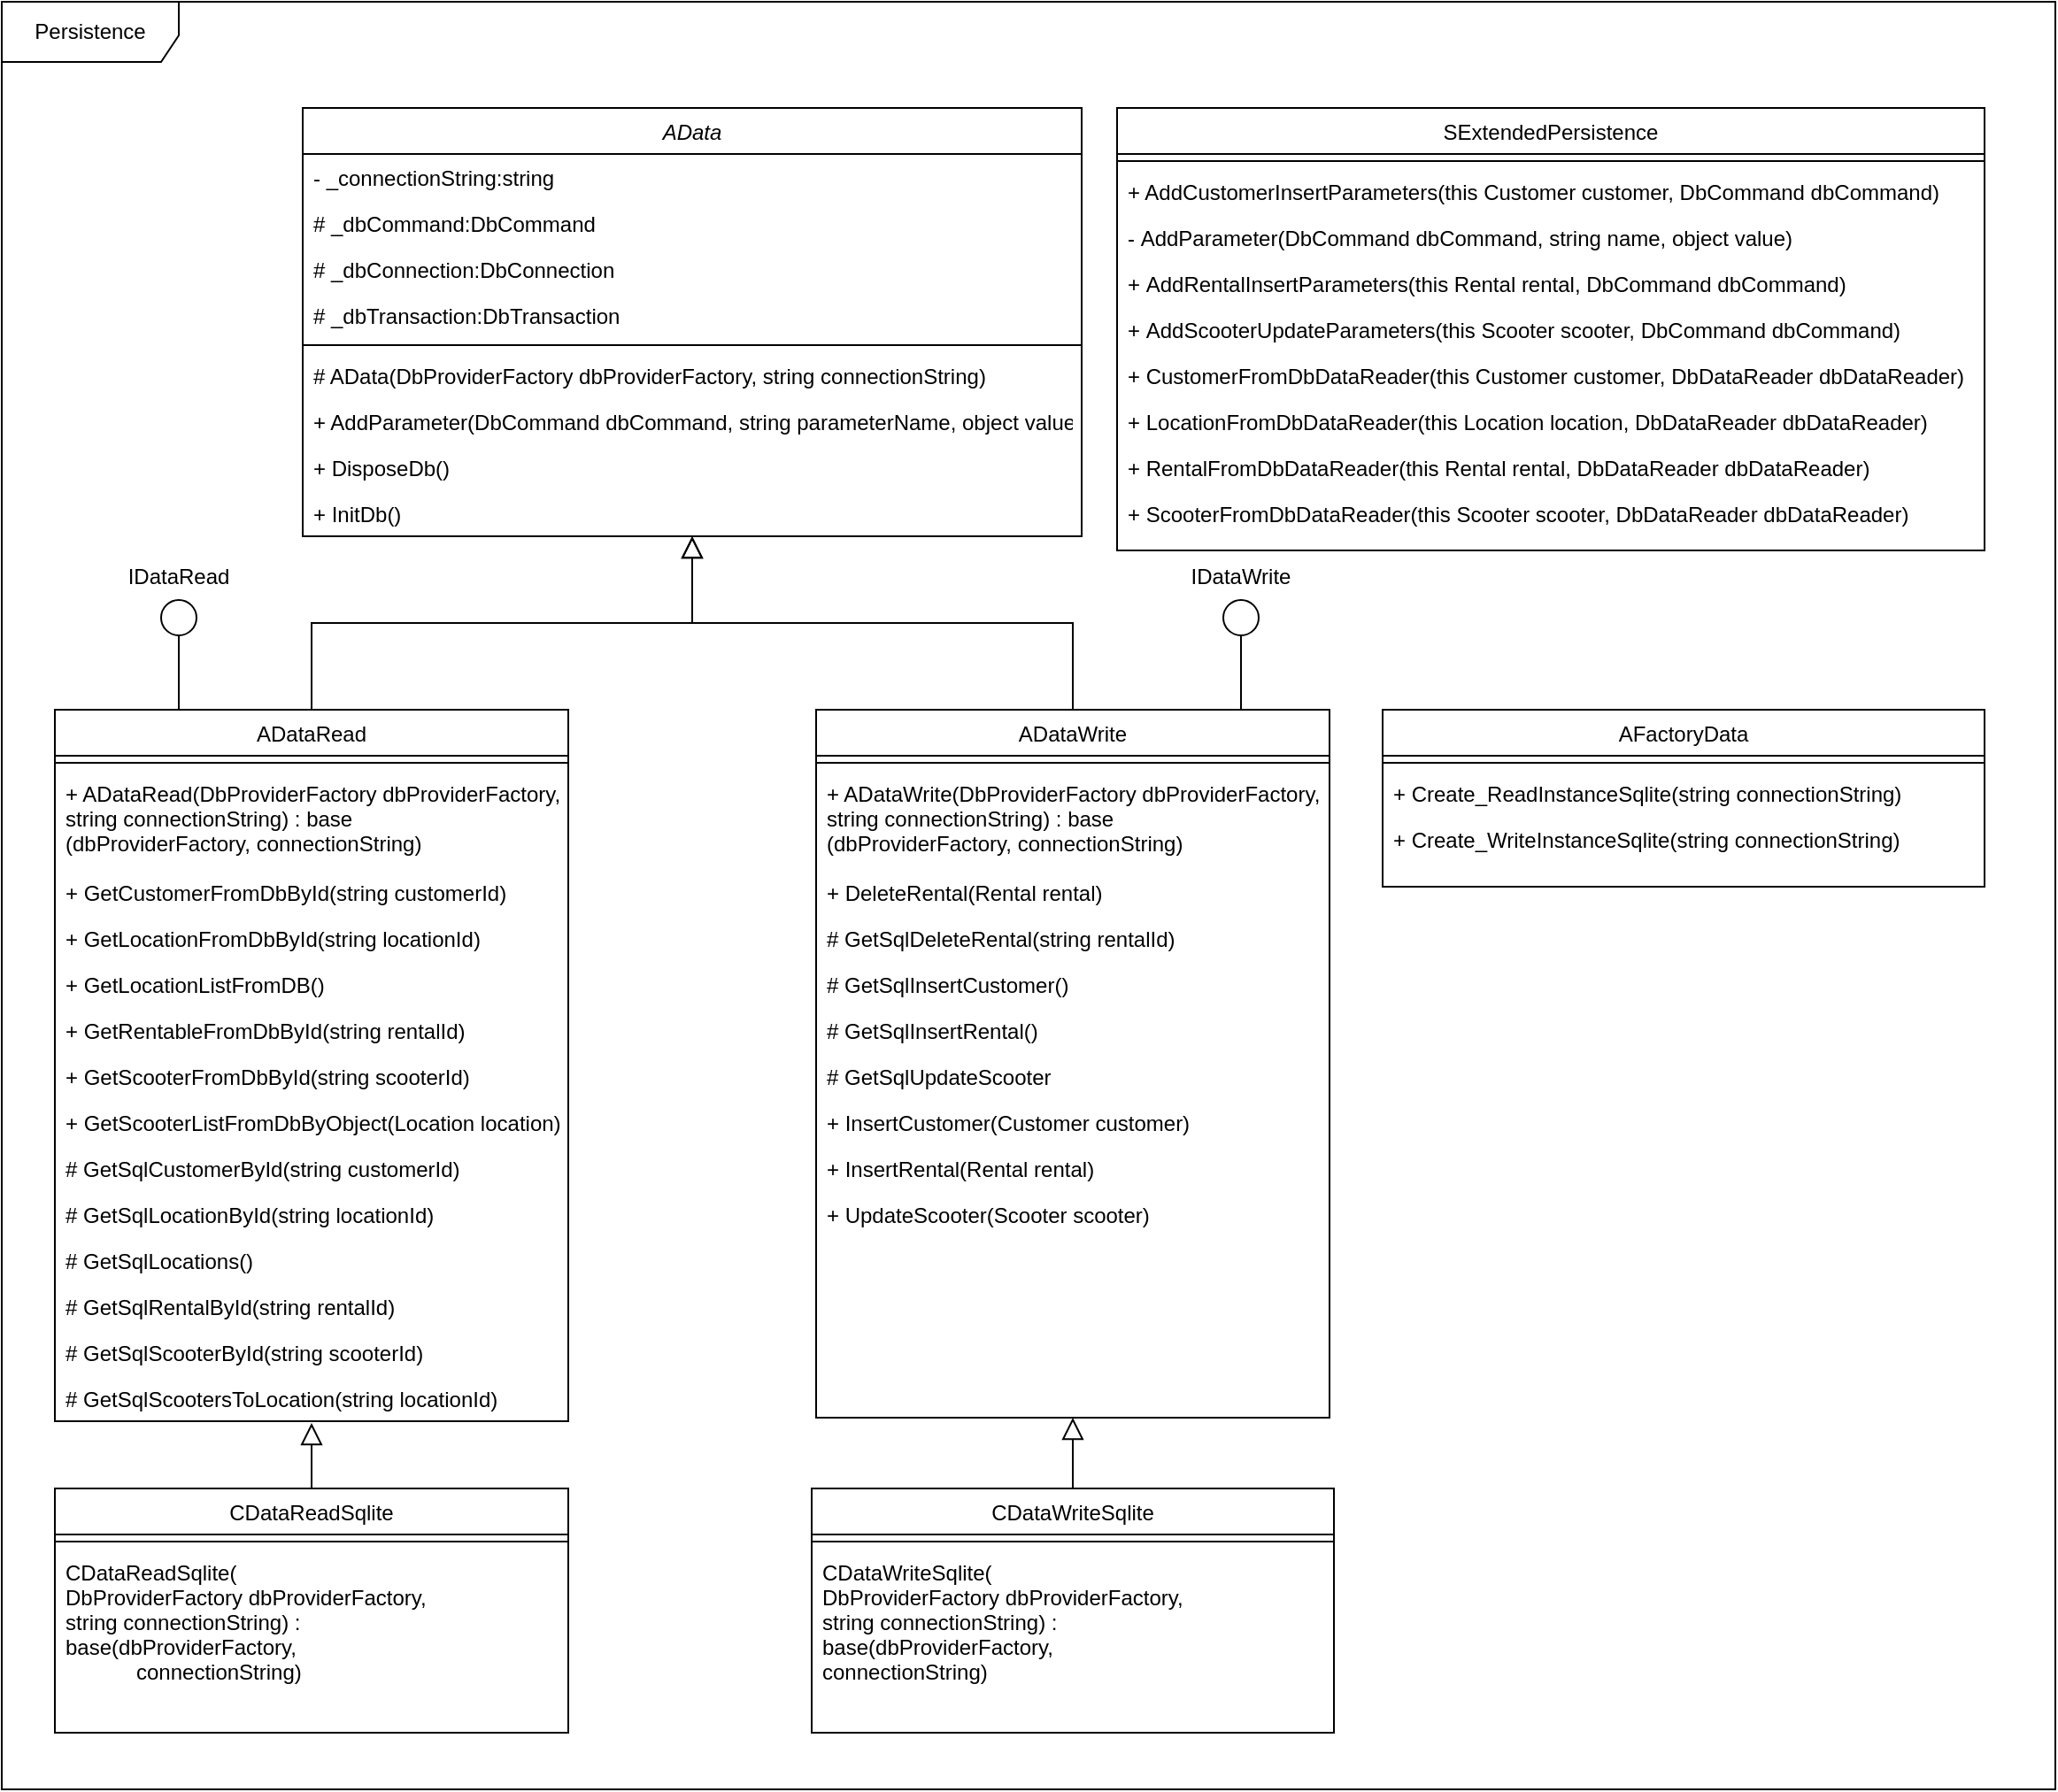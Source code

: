 <mxfile version="16.5.1" type="device"><diagram id="C5RBs43oDa-KdzZeNtuy" name="Page-1"><mxGraphModel dx="2377" dy="2117" grid="1" gridSize="10" guides="1" tooltips="1" connect="1" arrows="1" fold="1" page="1" pageScale="1" pageWidth="827" pageHeight="1169" math="0" shadow="0"><root><mxCell id="WIyWlLk6GJQsqaUBKTNV-0"/><mxCell id="WIyWlLk6GJQsqaUBKTNV-1" parent="WIyWlLk6GJQsqaUBKTNV-0"/><mxCell id="zkfFHV4jXpPFQw0GAbJ--0" value="AData" style="swimlane;fontStyle=2;align=center;verticalAlign=top;childLayout=stackLayout;horizontal=1;startSize=26;horizontalStack=0;resizeParent=1;resizeLast=0;collapsible=1;marginBottom=0;rounded=0;shadow=0;strokeWidth=1;" parent="WIyWlLk6GJQsqaUBKTNV-1" vertex="1"><mxGeometry x="70" y="20" width="440" height="242" as="geometry"><mxRectangle x="230" y="140" width="160" height="26" as="alternateBounds"/></mxGeometry></mxCell><mxCell id="zkfFHV4jXpPFQw0GAbJ--1" value="- _connectionString:string" style="text;align=left;verticalAlign=top;spacingLeft=4;spacingRight=4;overflow=hidden;rotatable=0;points=[[0,0.5],[1,0.5]];portConstraint=eastwest;" parent="zkfFHV4jXpPFQw0GAbJ--0" vertex="1"><mxGeometry y="26" width="440" height="26" as="geometry"/></mxCell><mxCell id="zkfFHV4jXpPFQw0GAbJ--2" value="# _dbCommand:DbCommand" style="text;align=left;verticalAlign=top;spacingLeft=4;spacingRight=4;overflow=hidden;rotatable=0;points=[[0,0.5],[1,0.5]];portConstraint=eastwest;rounded=0;shadow=0;html=0;" parent="zkfFHV4jXpPFQw0GAbJ--0" vertex="1"><mxGeometry y="52" width="440" height="26" as="geometry"/></mxCell><mxCell id="zkfFHV4jXpPFQw0GAbJ--3" value="# _dbConnection:DbConnection" style="text;align=left;verticalAlign=top;spacingLeft=4;spacingRight=4;overflow=hidden;rotatable=0;points=[[0,0.5],[1,0.5]];portConstraint=eastwest;rounded=0;shadow=0;html=0;" parent="zkfFHV4jXpPFQw0GAbJ--0" vertex="1"><mxGeometry y="78" width="440" height="26" as="geometry"/></mxCell><mxCell id="weh2Hued1wiUP1dbva_k-41" value="# _dbTransaction:DbTransaction" style="text;align=left;verticalAlign=top;spacingLeft=4;spacingRight=4;overflow=hidden;rotatable=0;points=[[0,0.5],[1,0.5]];portConstraint=eastwest;rounded=0;shadow=0;html=0;" parent="zkfFHV4jXpPFQw0GAbJ--0" vertex="1"><mxGeometry y="104" width="440" height="26" as="geometry"/></mxCell><mxCell id="zkfFHV4jXpPFQw0GAbJ--4" value="" style="line;html=1;strokeWidth=1;align=left;verticalAlign=middle;spacingTop=-1;spacingLeft=3;spacingRight=3;rotatable=0;labelPosition=right;points=[];portConstraint=eastwest;" parent="zkfFHV4jXpPFQw0GAbJ--0" vertex="1"><mxGeometry y="130" width="440" height="8" as="geometry"/></mxCell><mxCell id="zkfFHV4jXpPFQw0GAbJ--5" value="# AData(DbProviderFactory dbProviderFactory, string connectionString)" style="text;align=left;verticalAlign=top;spacingLeft=4;spacingRight=4;overflow=hidden;rotatable=0;points=[[0,0.5],[1,0.5]];portConstraint=eastwest;" parent="zkfFHV4jXpPFQw0GAbJ--0" vertex="1"><mxGeometry y="138" width="440" height="26" as="geometry"/></mxCell><mxCell id="weh2Hued1wiUP1dbva_k-42" value="+ AddParameter(DbCommand dbCommand, string parameterName, object value)" style="text;align=left;verticalAlign=top;spacingLeft=4;spacingRight=4;overflow=hidden;rotatable=0;points=[[0,0.5],[1,0.5]];portConstraint=eastwest;" parent="zkfFHV4jXpPFQw0GAbJ--0" vertex="1"><mxGeometry y="164" width="440" height="26" as="geometry"/></mxCell><mxCell id="weh2Hued1wiUP1dbva_k-43" value="+ DisposeDb()" style="text;align=left;verticalAlign=top;spacingLeft=4;spacingRight=4;overflow=hidden;rotatable=0;points=[[0,0.5],[1,0.5]];portConstraint=eastwest;" parent="zkfFHV4jXpPFQw0GAbJ--0" vertex="1"><mxGeometry y="190" width="440" height="26" as="geometry"/></mxCell><mxCell id="weh2Hued1wiUP1dbva_k-44" value="+ InitDb()" style="text;align=left;verticalAlign=top;spacingLeft=4;spacingRight=4;overflow=hidden;rotatable=0;points=[[0,0.5],[1,0.5]];portConstraint=eastwest;" parent="zkfFHV4jXpPFQw0GAbJ--0" vertex="1"><mxGeometry y="216" width="440" height="26" as="geometry"/></mxCell><mxCell id="zkfFHV4jXpPFQw0GAbJ--6" value="ADataRead" style="swimlane;fontStyle=0;align=center;verticalAlign=top;childLayout=stackLayout;horizontal=1;startSize=26;horizontalStack=0;resizeParent=1;resizeLast=0;collapsible=1;marginBottom=0;rounded=0;shadow=0;strokeWidth=1;" parent="WIyWlLk6GJQsqaUBKTNV-1" vertex="1"><mxGeometry x="-70" y="360" width="290" height="402" as="geometry"><mxRectangle x="130" y="380" width="160" height="26" as="alternateBounds"/></mxGeometry></mxCell><mxCell id="zkfFHV4jXpPFQw0GAbJ--9" value="" style="line;html=1;strokeWidth=1;align=left;verticalAlign=middle;spacingTop=-1;spacingLeft=3;spacingRight=3;rotatable=0;labelPosition=right;points=[];portConstraint=eastwest;" parent="zkfFHV4jXpPFQw0GAbJ--6" vertex="1"><mxGeometry y="26" width="290" height="8" as="geometry"/></mxCell><mxCell id="zkfFHV4jXpPFQw0GAbJ--11" value="+ ADataRead(DbProviderFactory dbProviderFactory, &#10;string connectionString) : base&#10;(dbProviderFactory, connectionString)" style="text;align=left;verticalAlign=top;spacingLeft=4;spacingRight=4;overflow=hidden;rotatable=0;points=[[0,0.5],[1,0.5]];portConstraint=eastwest;" parent="zkfFHV4jXpPFQw0GAbJ--6" vertex="1"><mxGeometry y="34" width="290" height="56" as="geometry"/></mxCell><mxCell id="weh2Hued1wiUP1dbva_k-21" value="+ GetCustomerFromDbById(string customerId)" style="text;align=left;verticalAlign=top;spacingLeft=4;spacingRight=4;overflow=hidden;rotatable=0;points=[[0,0.5],[1,0.5]];portConstraint=eastwest;" parent="zkfFHV4jXpPFQw0GAbJ--6" vertex="1"><mxGeometry y="90" width="290" height="26" as="geometry"/></mxCell><mxCell id="weh2Hued1wiUP1dbva_k-22" value="+ GetLocationFromDbById(string locationId)" style="text;align=left;verticalAlign=top;spacingLeft=4;spacingRight=4;overflow=hidden;rotatable=0;points=[[0,0.5],[1,0.5]];portConstraint=eastwest;" parent="zkfFHV4jXpPFQw0GAbJ--6" vertex="1"><mxGeometry y="116" width="290" height="26" as="geometry"/></mxCell><mxCell id="weh2Hued1wiUP1dbva_k-23" value="+ GetLocationListFromDB()" style="text;align=left;verticalAlign=top;spacingLeft=4;spacingRight=4;overflow=hidden;rotatable=0;points=[[0,0.5],[1,0.5]];portConstraint=eastwest;" parent="zkfFHV4jXpPFQw0GAbJ--6" vertex="1"><mxGeometry y="142" width="290" height="26" as="geometry"/></mxCell><mxCell id="weh2Hued1wiUP1dbva_k-24" value="+ GetRentableFromDbById(string rentalId)" style="text;align=left;verticalAlign=top;spacingLeft=4;spacingRight=4;overflow=hidden;rotatable=0;points=[[0,0.5],[1,0.5]];portConstraint=eastwest;" parent="zkfFHV4jXpPFQw0GAbJ--6" vertex="1"><mxGeometry y="168" width="290" height="26" as="geometry"/></mxCell><mxCell id="weh2Hued1wiUP1dbva_k-25" value="+ GetScooterFromDbById(string scooterId)" style="text;align=left;verticalAlign=top;spacingLeft=4;spacingRight=4;overflow=hidden;rotatable=0;points=[[0,0.5],[1,0.5]];portConstraint=eastwest;" parent="zkfFHV4jXpPFQw0GAbJ--6" vertex="1"><mxGeometry y="194" width="290" height="26" as="geometry"/></mxCell><mxCell id="weh2Hued1wiUP1dbva_k-26" value="+ GetScooterListFromDbByObject(Location location)" style="text;align=left;verticalAlign=top;spacingLeft=4;spacingRight=4;overflow=hidden;rotatable=0;points=[[0,0.5],[1,0.5]];portConstraint=eastwest;" parent="zkfFHV4jXpPFQw0GAbJ--6" vertex="1"><mxGeometry y="220" width="290" height="26" as="geometry"/></mxCell><mxCell id="weh2Hued1wiUP1dbva_k-27" value="# GetSqlCustomerById(string customerId)" style="text;align=left;verticalAlign=top;spacingLeft=4;spacingRight=4;overflow=hidden;rotatable=0;points=[[0,0.5],[1,0.5]];portConstraint=eastwest;" parent="zkfFHV4jXpPFQw0GAbJ--6" vertex="1"><mxGeometry y="246" width="290" height="26" as="geometry"/></mxCell><mxCell id="weh2Hued1wiUP1dbva_k-28" value="# GetSqlLocationById(string locationId)" style="text;align=left;verticalAlign=top;spacingLeft=4;spacingRight=4;overflow=hidden;rotatable=0;points=[[0,0.5],[1,0.5]];portConstraint=eastwest;" parent="zkfFHV4jXpPFQw0GAbJ--6" vertex="1"><mxGeometry y="272" width="290" height="26" as="geometry"/></mxCell><mxCell id="weh2Hued1wiUP1dbva_k-29" value="# GetSqlLocations()" style="text;align=left;verticalAlign=top;spacingLeft=4;spacingRight=4;overflow=hidden;rotatable=0;points=[[0,0.5],[1,0.5]];portConstraint=eastwest;" parent="zkfFHV4jXpPFQw0GAbJ--6" vertex="1"><mxGeometry y="298" width="290" height="26" as="geometry"/></mxCell><mxCell id="weh2Hued1wiUP1dbva_k-30" value="# GetSqlRentalById(string rentalId)" style="text;align=left;verticalAlign=top;spacingLeft=4;spacingRight=4;overflow=hidden;rotatable=0;points=[[0,0.5],[1,0.5]];portConstraint=eastwest;" parent="zkfFHV4jXpPFQw0GAbJ--6" vertex="1"><mxGeometry y="324" width="290" height="26" as="geometry"/></mxCell><mxCell id="weh2Hued1wiUP1dbva_k-31" value="# GetSqlScooterById(string scooterId)" style="text;align=left;verticalAlign=top;spacingLeft=4;spacingRight=4;overflow=hidden;rotatable=0;points=[[0,0.5],[1,0.5]];portConstraint=eastwest;" parent="zkfFHV4jXpPFQw0GAbJ--6" vertex="1"><mxGeometry y="350" width="290" height="26" as="geometry"/></mxCell><mxCell id="weh2Hued1wiUP1dbva_k-32" value="# GetSqlScootersToLocation(string locationId)" style="text;align=left;verticalAlign=top;spacingLeft=4;spacingRight=4;overflow=hidden;rotatable=0;points=[[0,0.5],[1,0.5]];portConstraint=eastwest;" parent="zkfFHV4jXpPFQw0GAbJ--6" vertex="1"><mxGeometry y="376" width="290" height="26" as="geometry"/></mxCell><mxCell id="zkfFHV4jXpPFQw0GAbJ--12" value="" style="endArrow=block;endSize=10;endFill=0;shadow=0;strokeWidth=1;rounded=0;edgeStyle=elbowEdgeStyle;elbow=vertical;" parent="WIyWlLk6GJQsqaUBKTNV-1" source="zkfFHV4jXpPFQw0GAbJ--6" target="zkfFHV4jXpPFQw0GAbJ--0" edge="1"><mxGeometry width="160" relative="1" as="geometry"><mxPoint x="200" y="203" as="sourcePoint"/><mxPoint x="200" y="203" as="targetPoint"/></mxGeometry></mxCell><mxCell id="zkfFHV4jXpPFQw0GAbJ--16" value="" style="endArrow=block;endSize=10;endFill=0;shadow=0;strokeWidth=1;rounded=0;edgeStyle=elbowEdgeStyle;elbow=vertical;exitX=0.5;exitY=0;exitDx=0;exitDy=0;" parent="WIyWlLk6GJQsqaUBKTNV-1" source="weh2Hued1wiUP1dbva_k-6" target="zkfFHV4jXpPFQw0GAbJ--0" edge="1"><mxGeometry width="160" relative="1" as="geometry"><mxPoint x="410" y="360" as="sourcePoint"/><mxPoint x="310" y="271" as="targetPoint"/></mxGeometry></mxCell><mxCell id="weh2Hued1wiUP1dbva_k-0" value="CDataReadSqlite" style="swimlane;fontStyle=0;align=center;verticalAlign=top;childLayout=stackLayout;horizontal=1;startSize=26;horizontalStack=0;resizeParent=1;resizeLast=0;collapsible=1;marginBottom=0;rounded=0;shadow=0;strokeWidth=1;" parent="WIyWlLk6GJQsqaUBKTNV-1" vertex="1"><mxGeometry x="-70" y="800" width="290" height="138" as="geometry"><mxRectangle x="130" y="380" width="160" height="26" as="alternateBounds"/></mxGeometry></mxCell><mxCell id="weh2Hued1wiUP1dbva_k-3" value="" style="line;html=1;strokeWidth=1;align=left;verticalAlign=middle;spacingTop=-1;spacingLeft=3;spacingRight=3;rotatable=0;labelPosition=right;points=[];portConstraint=eastwest;" parent="weh2Hued1wiUP1dbva_k-0" vertex="1"><mxGeometry y="26" width="290" height="8" as="geometry"/></mxCell><mxCell id="weh2Hued1wiUP1dbva_k-5" value="CDataReadSqlite(&#10;DbProviderFactory dbProviderFactory, &#10;string connectionString) : &#10;base(dbProviderFactory,&#10;            connectionString)" style="text;align=left;verticalAlign=top;spacingLeft=4;spacingRight=4;overflow=hidden;rotatable=0;points=[[0,0.5],[1,0.5]];portConstraint=eastwest;" parent="weh2Hued1wiUP1dbva_k-0" vertex="1"><mxGeometry y="34" width="290" height="86" as="geometry"/></mxCell><mxCell id="weh2Hued1wiUP1dbva_k-6" value="ADataWrite" style="swimlane;fontStyle=0;align=center;verticalAlign=top;childLayout=stackLayout;horizontal=1;startSize=26;horizontalStack=0;resizeParent=1;resizeLast=0;collapsible=1;marginBottom=0;rounded=0;shadow=0;strokeWidth=1;" parent="WIyWlLk6GJQsqaUBKTNV-1" vertex="1"><mxGeometry x="360" y="360" width="290" height="400" as="geometry"><mxRectangle x="130" y="380" width="160" height="26" as="alternateBounds"/></mxGeometry></mxCell><mxCell id="weh2Hued1wiUP1dbva_k-9" value="" style="line;html=1;strokeWidth=1;align=left;verticalAlign=middle;spacingTop=-1;spacingLeft=3;spacingRight=3;rotatable=0;labelPosition=right;points=[];portConstraint=eastwest;" parent="weh2Hued1wiUP1dbva_k-6" vertex="1"><mxGeometry y="26" width="290" height="8" as="geometry"/></mxCell><mxCell id="weh2Hued1wiUP1dbva_k-11" value="+ ADataWrite(DbProviderFactory dbProviderFactory, &#10;string connectionString) : base&#10;(dbProviderFactory, connectionString)" style="text;align=left;verticalAlign=top;spacingLeft=4;spacingRight=4;overflow=hidden;rotatable=0;points=[[0,0.5],[1,0.5]];portConstraint=eastwest;" parent="weh2Hued1wiUP1dbva_k-6" vertex="1"><mxGeometry y="34" width="290" height="56" as="geometry"/></mxCell><mxCell id="weh2Hued1wiUP1dbva_k-33" value="+ DeleteRental(Rental rental)" style="text;align=left;verticalAlign=top;spacingLeft=4;spacingRight=4;overflow=hidden;rotatable=0;points=[[0,0.5],[1,0.5]];portConstraint=eastwest;" parent="weh2Hued1wiUP1dbva_k-6" vertex="1"><mxGeometry y="90" width="290" height="26" as="geometry"/></mxCell><mxCell id="weh2Hued1wiUP1dbva_k-34" value="# GetSqlDeleteRental(string rentalId)" style="text;align=left;verticalAlign=top;spacingLeft=4;spacingRight=4;overflow=hidden;rotatable=0;points=[[0,0.5],[1,0.5]];portConstraint=eastwest;" parent="weh2Hued1wiUP1dbva_k-6" vertex="1"><mxGeometry y="116" width="290" height="26" as="geometry"/></mxCell><mxCell id="weh2Hued1wiUP1dbva_k-35" value="# GetSqlInsertCustomer()" style="text;align=left;verticalAlign=top;spacingLeft=4;spacingRight=4;overflow=hidden;rotatable=0;points=[[0,0.5],[1,0.5]];portConstraint=eastwest;" parent="weh2Hued1wiUP1dbva_k-6" vertex="1"><mxGeometry y="142" width="290" height="26" as="geometry"/></mxCell><mxCell id="weh2Hued1wiUP1dbva_k-36" value="# GetSqlInsertRental()" style="text;align=left;verticalAlign=top;spacingLeft=4;spacingRight=4;overflow=hidden;rotatable=0;points=[[0,0.5],[1,0.5]];portConstraint=eastwest;" parent="weh2Hued1wiUP1dbva_k-6" vertex="1"><mxGeometry y="168" width="290" height="26" as="geometry"/></mxCell><mxCell id="weh2Hued1wiUP1dbva_k-37" value="# GetSqlUpdateScooter" style="text;align=left;verticalAlign=top;spacingLeft=4;spacingRight=4;overflow=hidden;rotatable=0;points=[[0,0.5],[1,0.5]];portConstraint=eastwest;" parent="weh2Hued1wiUP1dbva_k-6" vertex="1"><mxGeometry y="194" width="290" height="26" as="geometry"/></mxCell><mxCell id="weh2Hued1wiUP1dbva_k-38" value="+ InsertCustomer(Customer customer)" style="text;align=left;verticalAlign=top;spacingLeft=4;spacingRight=4;overflow=hidden;rotatable=0;points=[[0,0.5],[1,0.5]];portConstraint=eastwest;" parent="weh2Hued1wiUP1dbva_k-6" vertex="1"><mxGeometry y="220" width="290" height="26" as="geometry"/></mxCell><mxCell id="weh2Hued1wiUP1dbva_k-39" value="+ InsertRental(Rental rental)" style="text;align=left;verticalAlign=top;spacingLeft=4;spacingRight=4;overflow=hidden;rotatable=0;points=[[0,0.5],[1,0.5]];portConstraint=eastwest;" parent="weh2Hued1wiUP1dbva_k-6" vertex="1"><mxGeometry y="246" width="290" height="26" as="geometry"/></mxCell><mxCell id="weh2Hued1wiUP1dbva_k-40" value="+ UpdateScooter(Scooter scooter)" style="text;align=left;verticalAlign=top;spacingLeft=4;spacingRight=4;overflow=hidden;rotatable=0;points=[[0,0.5],[1,0.5]];portConstraint=eastwest;" parent="weh2Hued1wiUP1dbva_k-6" vertex="1"><mxGeometry y="272" width="290" height="26" as="geometry"/></mxCell><mxCell id="weh2Hued1wiUP1dbva_k-12" value="CDataWriteSqlite" style="swimlane;fontStyle=0;align=center;verticalAlign=top;childLayout=stackLayout;horizontal=1;startSize=26;horizontalStack=0;resizeParent=1;resizeLast=0;collapsible=1;marginBottom=0;rounded=0;shadow=0;strokeWidth=1;" parent="WIyWlLk6GJQsqaUBKTNV-1" vertex="1"><mxGeometry x="357.5" y="800" width="295" height="138" as="geometry"><mxRectangle x="130" y="380" width="160" height="26" as="alternateBounds"/></mxGeometry></mxCell><mxCell id="weh2Hued1wiUP1dbva_k-15" value="" style="line;html=1;strokeWidth=1;align=left;verticalAlign=middle;spacingTop=-1;spacingLeft=3;spacingRight=3;rotatable=0;labelPosition=right;points=[];portConstraint=eastwest;" parent="weh2Hued1wiUP1dbva_k-12" vertex="1"><mxGeometry y="26" width="295" height="8" as="geometry"/></mxCell><mxCell id="weh2Hued1wiUP1dbva_k-17" value="CDataWriteSqlite(&#10;DbProviderFactory dbProviderFactory, &#10;string connectionString) : &#10;base(dbProviderFactory, &#10;connectionString)" style="text;align=left;verticalAlign=top;spacingLeft=4;spacingRight=4;overflow=hidden;rotatable=0;points=[[0,0.5],[1,0.5]];portConstraint=eastwest;" parent="weh2Hued1wiUP1dbva_k-12" vertex="1"><mxGeometry y="34" width="295" height="86" as="geometry"/></mxCell><mxCell id="weh2Hued1wiUP1dbva_k-18" value="" style="endArrow=block;endSize=10;endFill=0;shadow=0;strokeWidth=1;rounded=0;edgeStyle=elbowEdgeStyle;elbow=vertical;exitX=0.5;exitY=0;exitDx=0;exitDy=0;" parent="WIyWlLk6GJQsqaUBKTNV-1" source="weh2Hued1wiUP1dbva_k-12" edge="1"><mxGeometry width="160" relative="1" as="geometry"><mxPoint x="400" y="370" as="sourcePoint"/><mxPoint x="505" y="760" as="targetPoint"/></mxGeometry></mxCell><mxCell id="weh2Hued1wiUP1dbva_k-19" value="" style="endArrow=block;endSize=10;endFill=0;shadow=0;strokeWidth=1;rounded=0;edgeStyle=elbowEdgeStyle;elbow=vertical;exitX=0.5;exitY=0;exitDx=0;exitDy=0;entryX=0.5;entryY=1.038;entryDx=0;entryDy=0;entryPerimeter=0;" parent="WIyWlLk6GJQsqaUBKTNV-1" source="weh2Hued1wiUP1dbva_k-0" target="weh2Hued1wiUP1dbva_k-32" edge="1"><mxGeometry width="160" relative="1" as="geometry"><mxPoint x="400" y="570" as="sourcePoint"/><mxPoint x="200" y="790" as="targetPoint"/></mxGeometry></mxCell><mxCell id="weh2Hued1wiUP1dbva_k-45" value="" style="ellipse;whiteSpace=wrap;html=1;" parent="WIyWlLk6GJQsqaUBKTNV-1" vertex="1"><mxGeometry x="590" y="298" width="20" height="20" as="geometry"/></mxCell><mxCell id="weh2Hued1wiUP1dbva_k-46" value="" style="ellipse;whiteSpace=wrap;html=1;" parent="WIyWlLk6GJQsqaUBKTNV-1" vertex="1"><mxGeometry x="-10" y="298" width="20" height="20" as="geometry"/></mxCell><mxCell id="weh2Hued1wiUP1dbva_k-47" value="" style="endArrow=none;html=1;rounded=0;entryX=0.5;entryY=1;entryDx=0;entryDy=0;" parent="WIyWlLk6GJQsqaUBKTNV-1" target="weh2Hued1wiUP1dbva_k-45" edge="1"><mxGeometry width="50" height="50" relative="1" as="geometry"><mxPoint x="600" y="360" as="sourcePoint"/><mxPoint x="560" y="290" as="targetPoint"/></mxGeometry></mxCell><mxCell id="weh2Hued1wiUP1dbva_k-48" value="" style="endArrow=none;html=1;rounded=0;entryX=0.5;entryY=1;entryDx=0;entryDy=0;" parent="WIyWlLk6GJQsqaUBKTNV-1" target="weh2Hued1wiUP1dbva_k-46" edge="1"><mxGeometry width="50" height="50" relative="1" as="geometry"><mxPoint y="360" as="sourcePoint"/><mxPoint x="450" y="340" as="targetPoint"/></mxGeometry></mxCell><mxCell id="weh2Hued1wiUP1dbva_k-50" value="IDataWrite" style="text;html=1;strokeColor=none;fillColor=none;align=center;verticalAlign=middle;whiteSpace=wrap;rounded=0;" parent="WIyWlLk6GJQsqaUBKTNV-1" vertex="1"><mxGeometry x="570" y="270" width="60" height="30" as="geometry"/></mxCell><mxCell id="weh2Hued1wiUP1dbva_k-51" value="IDataRead" style="text;html=1;strokeColor=none;fillColor=none;align=center;verticalAlign=middle;whiteSpace=wrap;rounded=0;" parent="WIyWlLk6GJQsqaUBKTNV-1" vertex="1"><mxGeometry x="-30" y="270" width="60" height="30" as="geometry"/></mxCell><mxCell id="weh2Hued1wiUP1dbva_k-52" value="AFactoryData" style="swimlane;fontStyle=0;align=center;verticalAlign=top;childLayout=stackLayout;horizontal=1;startSize=26;horizontalStack=0;resizeParent=1;resizeLast=0;collapsible=1;marginBottom=0;rounded=0;shadow=0;strokeWidth=1;" parent="WIyWlLk6GJQsqaUBKTNV-1" vertex="1"><mxGeometry x="680" y="360" width="340" height="100" as="geometry"><mxRectangle x="130" y="380" width="160" height="26" as="alternateBounds"/></mxGeometry></mxCell><mxCell id="weh2Hued1wiUP1dbva_k-53" value="" style="line;html=1;strokeWidth=1;align=left;verticalAlign=middle;spacingTop=-1;spacingLeft=3;spacingRight=3;rotatable=0;labelPosition=right;points=[];portConstraint=eastwest;" parent="weh2Hued1wiUP1dbva_k-52" vertex="1"><mxGeometry y="26" width="340" height="8" as="geometry"/></mxCell><mxCell id="weh2Hued1wiUP1dbva_k-54" value="+ Create_ReadInstanceSqlite(string connectionString)" style="text;align=left;verticalAlign=top;spacingLeft=4;spacingRight=4;overflow=hidden;rotatable=0;points=[[0,0.5],[1,0.5]];portConstraint=eastwest;" parent="weh2Hued1wiUP1dbva_k-52" vertex="1"><mxGeometry y="34" width="340" height="26" as="geometry"/></mxCell><mxCell id="weh2Hued1wiUP1dbva_k-55" value="+ Create_WriteInstanceSqlite(string connectionString)" style="text;align=left;verticalAlign=top;spacingLeft=4;spacingRight=4;overflow=hidden;rotatable=0;points=[[0,0.5],[1,0.5]];portConstraint=eastwest;" parent="weh2Hued1wiUP1dbva_k-52" vertex="1"><mxGeometry y="60" width="340" height="26" as="geometry"/></mxCell><mxCell id="weh2Hued1wiUP1dbva_k-74" value="SExtendedPersistence" style="swimlane;fontStyle=0;align=center;verticalAlign=top;childLayout=stackLayout;horizontal=1;startSize=26;horizontalStack=0;resizeParent=1;resizeLast=0;collapsible=1;marginBottom=0;rounded=0;shadow=0;strokeWidth=1;" parent="WIyWlLk6GJQsqaUBKTNV-1" vertex="1"><mxGeometry x="530" y="20" width="490" height="250" as="geometry"><mxRectangle x="130" y="380" width="160" height="26" as="alternateBounds"/></mxGeometry></mxCell><mxCell id="weh2Hued1wiUP1dbva_k-75" value="" style="line;html=1;strokeWidth=1;align=left;verticalAlign=middle;spacingTop=-1;spacingLeft=3;spacingRight=3;rotatable=0;labelPosition=right;points=[];portConstraint=eastwest;" parent="weh2Hued1wiUP1dbva_k-74" vertex="1"><mxGeometry y="26" width="490" height="8" as="geometry"/></mxCell><mxCell id="weh2Hued1wiUP1dbva_k-76" value="+ AddCustomerInsertParameters(this Customer customer, DbCommand dbCommand)" style="text;align=left;verticalAlign=top;spacingLeft=4;spacingRight=4;overflow=hidden;rotatable=0;points=[[0,0.5],[1,0.5]];portConstraint=eastwest;" parent="weh2Hued1wiUP1dbva_k-74" vertex="1"><mxGeometry y="34" width="490" height="26" as="geometry"/></mxCell><mxCell id="weh2Hued1wiUP1dbva_k-77" value="- AddParameter(DbCommand dbCommand, string name, object value)" style="text;align=left;verticalAlign=top;spacingLeft=4;spacingRight=4;overflow=hidden;rotatable=0;points=[[0,0.5],[1,0.5]];portConstraint=eastwest;" parent="weh2Hued1wiUP1dbva_k-74" vertex="1"><mxGeometry y="60" width="490" height="26" as="geometry"/></mxCell><mxCell id="weh2Hued1wiUP1dbva_k-78" value="+ AddRentalInsertParameters(this Rental rental, DbCommand dbCommand)" style="text;align=left;verticalAlign=top;spacingLeft=4;spacingRight=4;overflow=hidden;rotatable=0;points=[[0,0.5],[1,0.5]];portConstraint=eastwest;" parent="weh2Hued1wiUP1dbva_k-74" vertex="1"><mxGeometry y="86" width="490" height="26" as="geometry"/></mxCell><mxCell id="weh2Hued1wiUP1dbva_k-79" value="+ AddScooterUpdateParameters(this Scooter scooter, DbCommand dbCommand)" style="text;align=left;verticalAlign=top;spacingLeft=4;spacingRight=4;overflow=hidden;rotatable=0;points=[[0,0.5],[1,0.5]];portConstraint=eastwest;" parent="weh2Hued1wiUP1dbva_k-74" vertex="1"><mxGeometry y="112" width="490" height="26" as="geometry"/></mxCell><mxCell id="weh2Hued1wiUP1dbva_k-80" value="+ CustomerFromDbDataReader(this Customer customer, DbDataReader dbDataReader)" style="text;align=left;verticalAlign=top;spacingLeft=4;spacingRight=4;overflow=hidden;rotatable=0;points=[[0,0.5],[1,0.5]];portConstraint=eastwest;" parent="weh2Hued1wiUP1dbva_k-74" vertex="1"><mxGeometry y="138" width="490" height="26" as="geometry"/></mxCell><mxCell id="weh2Hued1wiUP1dbva_k-81" value="+ LocationFromDbDataReader(this Location location, DbDataReader dbDataReader)" style="text;align=left;verticalAlign=top;spacingLeft=4;spacingRight=4;overflow=hidden;rotatable=0;points=[[0,0.5],[1,0.5]];portConstraint=eastwest;" parent="weh2Hued1wiUP1dbva_k-74" vertex="1"><mxGeometry y="164" width="490" height="26" as="geometry"/></mxCell><mxCell id="weh2Hued1wiUP1dbva_k-82" value="+ RentalFromDbDataReader(this Rental rental, DbDataReader dbDataReader)" style="text;align=left;verticalAlign=top;spacingLeft=4;spacingRight=4;overflow=hidden;rotatable=0;points=[[0,0.5],[1,0.5]];portConstraint=eastwest;" parent="weh2Hued1wiUP1dbva_k-74" vertex="1"><mxGeometry y="190" width="490" height="26" as="geometry"/></mxCell><mxCell id="weh2Hued1wiUP1dbva_k-83" value="+ ScooterFromDbDataReader(this Scooter scooter, DbDataReader dbDataReader)" style="text;align=left;verticalAlign=top;spacingLeft=4;spacingRight=4;overflow=hidden;rotatable=0;points=[[0,0.5],[1,0.5]];portConstraint=eastwest;" parent="weh2Hued1wiUP1dbva_k-74" vertex="1"><mxGeometry y="216" width="490" height="26" as="geometry"/></mxCell><mxCell id="gc32eZkLAAWGDPPPCy92-3" value="Persistence" style="shape=umlFrame;whiteSpace=wrap;html=1;width=100;height=34;" vertex="1" parent="WIyWlLk6GJQsqaUBKTNV-1"><mxGeometry x="-100" y="-40" width="1160" height="1010" as="geometry"/></mxCell></root></mxGraphModel></diagram></mxfile>